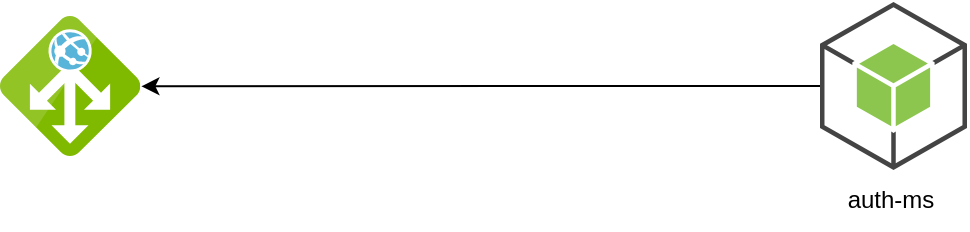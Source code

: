 <mxfile version="23.1.5" type="github">
  <diagram name="Page-1" id="74YyQH46VLUIaWs9usDp">
    <mxGraphModel dx="1272" dy="756" grid="1" gridSize="10" guides="1" tooltips="1" connect="1" arrows="1" fold="1" page="1" pageScale="1" pageWidth="413" pageHeight="583" math="0" shadow="0">
      <root>
        <mxCell id="0" />
        <mxCell id="1" parent="0" />
        <mxCell id="JRR0Ttuk9wNzsdi9Fq_N-1" value="" style="outlineConnect=0;dashed=0;verticalLabelPosition=bottom;verticalAlign=top;align=center;html=1;shape=mxgraph.aws3.android;fillColor=#8CC64F;gradientColor=none;" vertex="1" parent="1">
          <mxGeometry x="440" y="107" width="73.5" height="84" as="geometry" />
        </mxCell>
        <mxCell id="JRR0Ttuk9wNzsdi9Fq_N-2" value="auth-ms" style="text;html=1;align=center;verticalAlign=middle;resizable=0;points=[];autosize=1;strokeColor=none;fillColor=none;" vertex="1" parent="1">
          <mxGeometry x="440" y="191" width="70" height="30" as="geometry" />
        </mxCell>
        <mxCell id="JRR0Ttuk9wNzsdi9Fq_N-3" value="" style="image;sketch=0;aspect=fixed;html=1;points=[];align=center;fontSize=12;image=img/lib/mscae/Application_Gateway.svg;" vertex="1" parent="1">
          <mxGeometry x="30" y="114" width="70" height="70" as="geometry" />
        </mxCell>
        <mxCell id="JRR0Ttuk9wNzsdi9Fq_N-4" style="edgeStyle=orthogonalEdgeStyle;rounded=0;orthogonalLoop=1;jettySize=auto;html=1;exitX=0;exitY=0.5;exitDx=0;exitDy=0;exitPerimeter=0;entryX=1.01;entryY=0.502;entryDx=0;entryDy=0;entryPerimeter=0;" edge="1" parent="1" source="JRR0Ttuk9wNzsdi9Fq_N-1" target="JRR0Ttuk9wNzsdi9Fq_N-3">
          <mxGeometry relative="1" as="geometry">
            <Array as="points">
              <mxPoint x="320" y="149" />
              <mxPoint x="111" y="150" />
            </Array>
          </mxGeometry>
        </mxCell>
      </root>
    </mxGraphModel>
  </diagram>
</mxfile>
